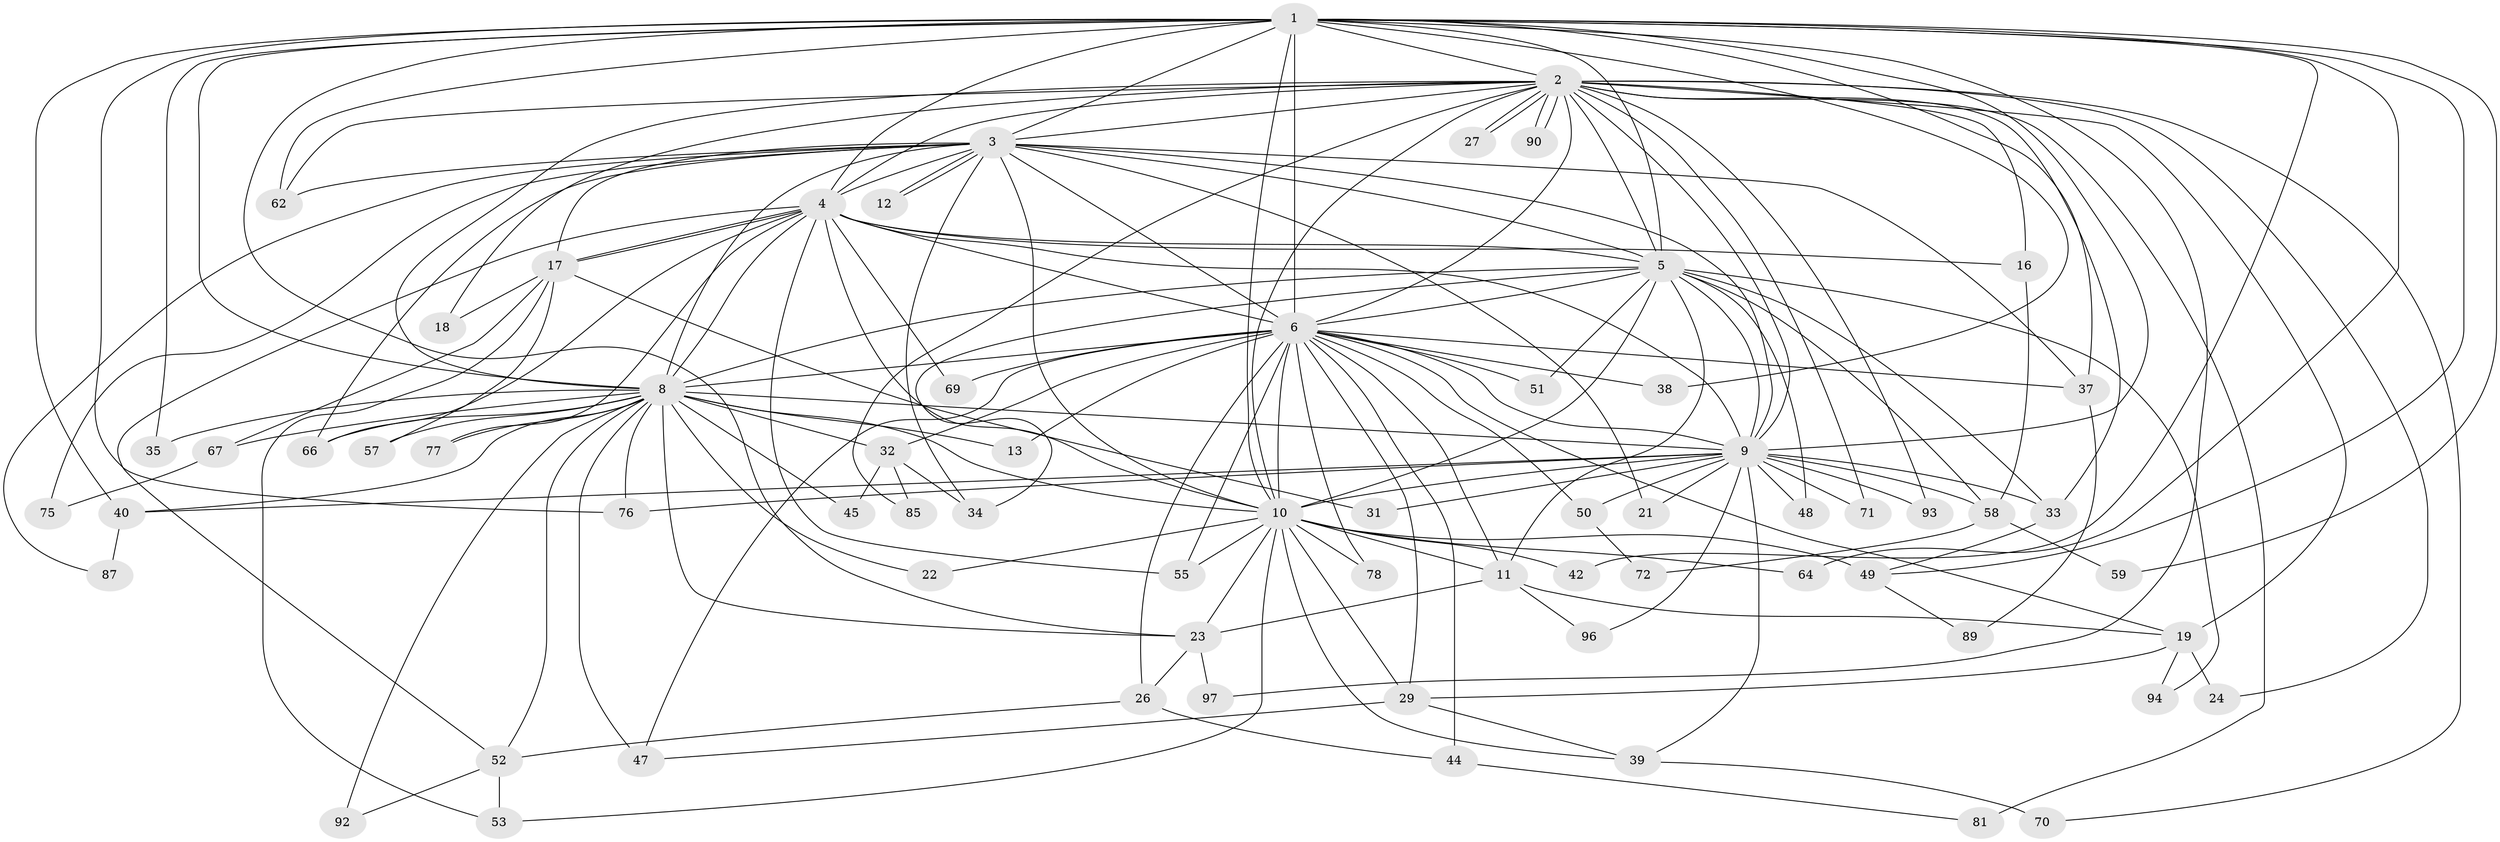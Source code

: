 // original degree distribution, {20: 0.020618556701030927, 25: 0.010309278350515464, 19: 0.020618556701030927, 18: 0.010309278350515464, 16: 0.010309278350515464, 15: 0.010309278350515464, 23: 0.020618556701030927, 4: 0.08247422680412371, 2: 0.5257731958762887, 3: 0.20618556701030927, 8: 0.010309278350515464, 5: 0.05154639175257732, 6: 0.010309278350515464, 7: 0.010309278350515464}
// Generated by graph-tools (version 1.1) at 2025/11/02/27/25 16:11:03]
// undirected, 68 vertices, 174 edges
graph export_dot {
graph [start="1"]
  node [color=gray90,style=filled];
  1 [super="+56"];
  2 [super="+14"];
  3 [super="+30"];
  4 [super="+43"];
  5 [super="+88"];
  6 [super="+7"];
  8 [super="+46"];
  9 [super="+25"];
  10 [super="+36"];
  11 [super="+15"];
  12;
  13;
  16 [super="+54"];
  17 [super="+82"];
  18;
  19 [super="+20"];
  21;
  22;
  23 [super="+28"];
  24;
  26;
  27;
  29 [super="+74"];
  31;
  32 [super="+41"];
  33;
  34 [super="+60"];
  35;
  37 [super="+86"];
  38;
  39 [super="+84"];
  40 [super="+65"];
  42;
  44;
  45;
  47 [super="+61"];
  48;
  49 [super="+73"];
  50;
  51;
  52 [super="+83"];
  53 [super="+95"];
  55 [super="+63"];
  57;
  58 [super="+79"];
  59;
  62 [super="+68"];
  64;
  66 [super="+91"];
  67;
  69;
  70;
  71;
  72;
  75;
  76 [super="+80"];
  77;
  78;
  81;
  85;
  87;
  89;
  90;
  92;
  93;
  94;
  96;
  97;
  1 -- 2;
  1 -- 3;
  1 -- 4;
  1 -- 5;
  1 -- 6 [weight=2];
  1 -- 8;
  1 -- 9;
  1 -- 10;
  1 -- 23;
  1 -- 35;
  1 -- 37;
  1 -- 40;
  1 -- 42;
  1 -- 49;
  1 -- 64;
  1 -- 76;
  1 -- 97;
  1 -- 59;
  1 -- 38;
  1 -- 62;
  2 -- 3;
  2 -- 4;
  2 -- 5;
  2 -- 6 [weight=2];
  2 -- 8;
  2 -- 9;
  2 -- 10 [weight=2];
  2 -- 16 [weight=2];
  2 -- 24;
  2 -- 27;
  2 -- 27;
  2 -- 33;
  2 -- 62;
  2 -- 70;
  2 -- 71;
  2 -- 81;
  2 -- 85;
  2 -- 90;
  2 -- 90;
  2 -- 93;
  2 -- 18;
  2 -- 19;
  3 -- 4;
  3 -- 5;
  3 -- 6 [weight=3];
  3 -- 8;
  3 -- 9;
  3 -- 10;
  3 -- 12;
  3 -- 12;
  3 -- 21;
  3 -- 34;
  3 -- 62;
  3 -- 66;
  3 -- 75;
  3 -- 37;
  3 -- 17;
  3 -- 87;
  4 -- 5;
  4 -- 6 [weight=2];
  4 -- 8;
  4 -- 9 [weight=2];
  4 -- 10;
  4 -- 16;
  4 -- 17;
  4 -- 17;
  4 -- 52;
  4 -- 69;
  4 -- 77;
  4 -- 55;
  4 -- 66;
  5 -- 6 [weight=2];
  5 -- 8;
  5 -- 9;
  5 -- 10;
  5 -- 48;
  5 -- 51;
  5 -- 58;
  5 -- 94;
  5 -- 11;
  5 -- 33;
  5 -- 34;
  6 -- 8 [weight=2];
  6 -- 9 [weight=2];
  6 -- 10 [weight=2];
  6 -- 13;
  6 -- 26;
  6 -- 47;
  6 -- 50;
  6 -- 55;
  6 -- 69;
  6 -- 11;
  6 -- 78;
  6 -- 19;
  6 -- 32;
  6 -- 37;
  6 -- 38;
  6 -- 44;
  6 -- 51;
  6 -- 29;
  8 -- 9;
  8 -- 10;
  8 -- 13;
  8 -- 22;
  8 -- 32;
  8 -- 35;
  8 -- 45;
  8 -- 52;
  8 -- 57;
  8 -- 66;
  8 -- 67;
  8 -- 77;
  8 -- 92;
  8 -- 40;
  8 -- 47;
  8 -- 23;
  8 -- 76;
  9 -- 10;
  9 -- 21 [weight=2];
  9 -- 31;
  9 -- 33;
  9 -- 48;
  9 -- 50;
  9 -- 71;
  9 -- 93;
  9 -- 96;
  9 -- 39;
  9 -- 40;
  9 -- 76;
  9 -- 58;
  10 -- 11;
  10 -- 22;
  10 -- 29;
  10 -- 42;
  10 -- 53;
  10 -- 55;
  10 -- 64;
  10 -- 78;
  10 -- 39;
  10 -- 23;
  10 -- 49;
  11 -- 23;
  11 -- 96;
  11 -- 19;
  16 -- 58;
  17 -- 18;
  17 -- 31;
  17 -- 53;
  17 -- 57;
  17 -- 67;
  19 -- 24;
  19 -- 94;
  19 -- 29;
  23 -- 26;
  23 -- 97;
  26 -- 44;
  26 -- 52;
  29 -- 39;
  29 -- 47;
  32 -- 34;
  32 -- 45;
  32 -- 85;
  33 -- 49;
  37 -- 89;
  39 -- 70;
  40 -- 87;
  44 -- 81;
  49 -- 89;
  50 -- 72;
  52 -- 92;
  52 -- 53;
  58 -- 59;
  58 -- 72;
  67 -- 75;
}
